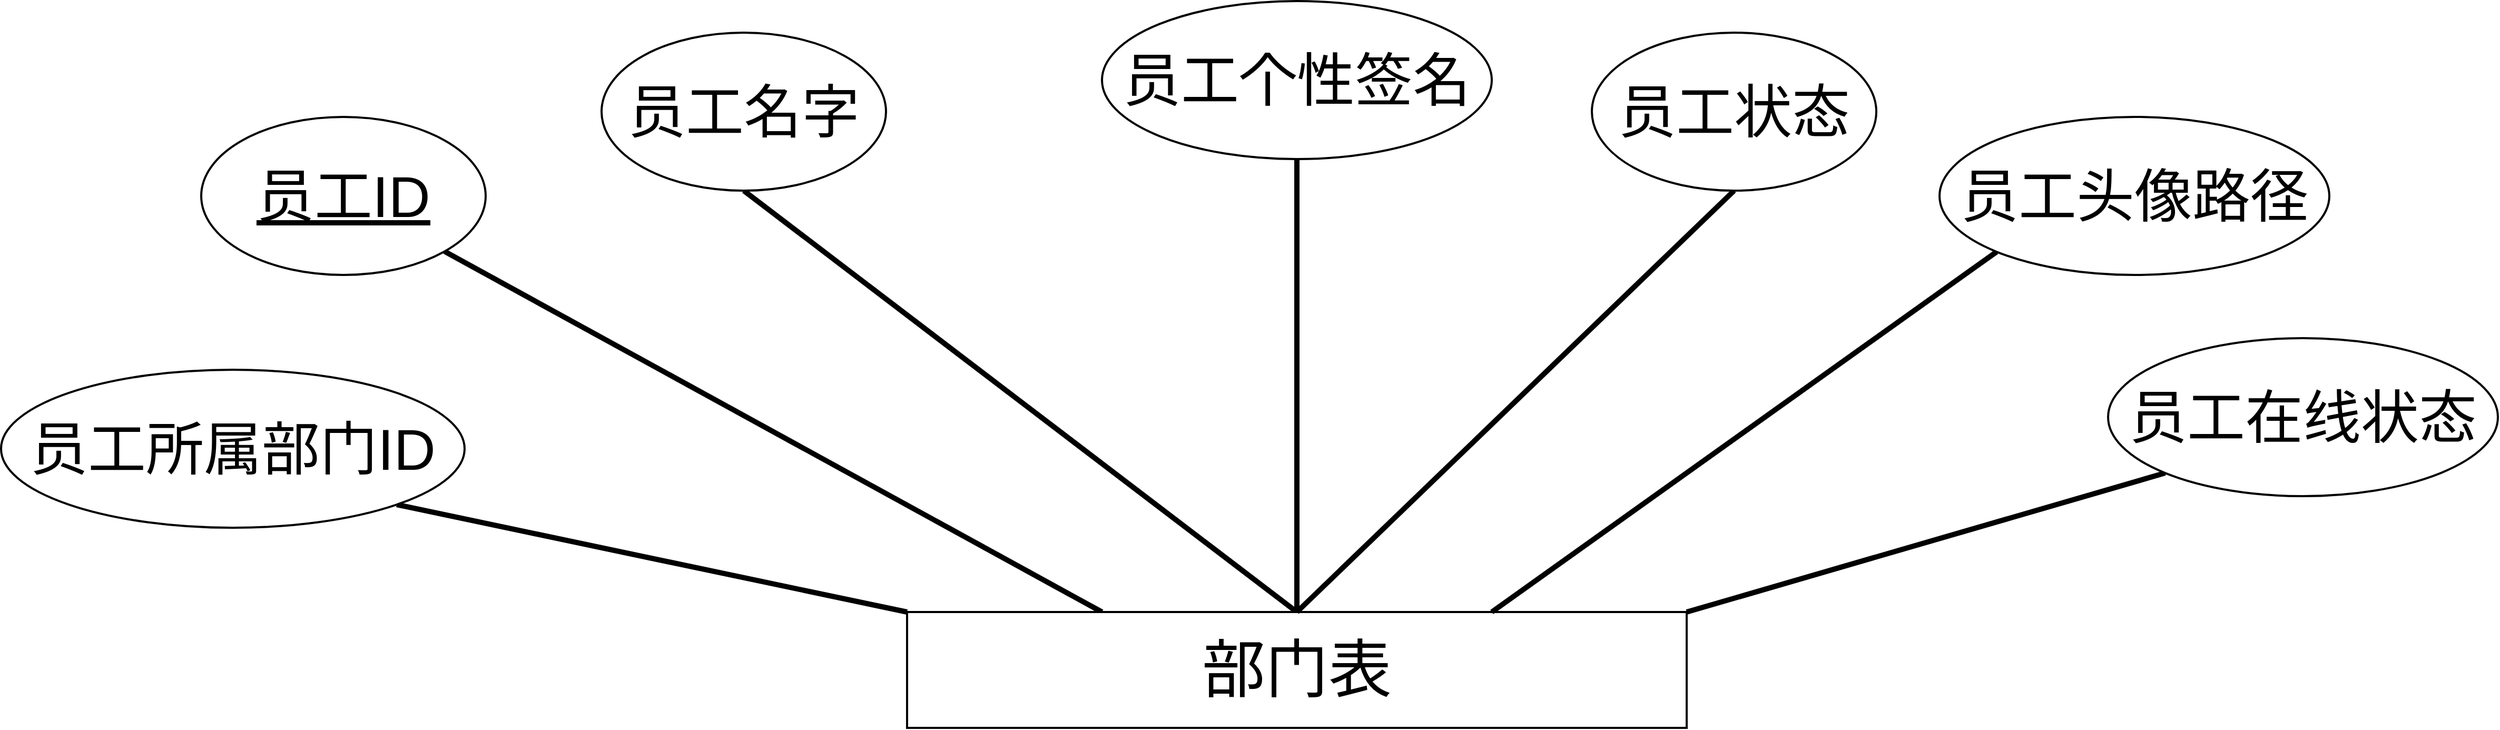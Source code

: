 <mxfile version="24.0.7" type="github">
  <diagram name="第 1 页" id="pYia0tUmUrKNLH5nOQHw">
    <mxGraphModel dx="3473" dy="1957" grid="1" gridSize="10" guides="1" tooltips="1" connect="1" arrows="1" fold="1" page="1" pageScale="1" pageWidth="3000" pageHeight="900" math="0" shadow="0">
      <root>
        <mxCell id="0" />
        <mxCell id="1" parent="0" />
        <mxCell id="wWlMJsLargpAoPt0Z73d-1" style="rounded=0;orthogonalLoop=1;jettySize=auto;html=1;exitX=0;exitY=0;exitDx=0;exitDy=0;entryX=1;entryY=1;entryDx=0;entryDy=0;strokeWidth=5;startArrow=none;startFill=0;endArrow=none;endFill=0;" edge="1" parent="1" source="wWlMJsLargpAoPt0Z73d-5" target="wWlMJsLargpAoPt0Z73d-6">
          <mxGeometry relative="1" as="geometry" />
        </mxCell>
        <mxCell id="wWlMJsLargpAoPt0Z73d-2" style="edgeStyle=none;rounded=0;orthogonalLoop=1;jettySize=auto;html=1;exitX=0.25;exitY=0;exitDx=0;exitDy=0;strokeWidth=5;endArrow=none;endFill=0;" edge="1" parent="1" source="wWlMJsLargpAoPt0Z73d-5" target="wWlMJsLargpAoPt0Z73d-7">
          <mxGeometry relative="1" as="geometry" />
        </mxCell>
        <mxCell id="wWlMJsLargpAoPt0Z73d-3" style="edgeStyle=none;rounded=0;orthogonalLoop=1;jettySize=auto;html=1;exitX=0.5;exitY=0;exitDx=0;exitDy=0;entryX=0.5;entryY=1;entryDx=0;entryDy=0;strokeWidth=5;endArrow=none;endFill=0;" edge="1" parent="1" source="wWlMJsLargpAoPt0Z73d-5" target="wWlMJsLargpAoPt0Z73d-8">
          <mxGeometry relative="1" as="geometry" />
        </mxCell>
        <mxCell id="wWlMJsLargpAoPt0Z73d-4" style="rounded=0;orthogonalLoop=1;jettySize=auto;html=1;entryX=0.5;entryY=1;entryDx=0;entryDy=0;strokeWidth=5;endArrow=none;endFill=0;" edge="1" parent="1" source="wWlMJsLargpAoPt0Z73d-5" target="wWlMJsLargpAoPt0Z73d-9">
          <mxGeometry relative="1" as="geometry" />
        </mxCell>
        <mxCell id="wWlMJsLargpAoPt0Z73d-5" value="部门表" style="html=1;whiteSpace=wrap;fontSize=60;strokeWidth=2;" vertex="1" parent="1">
          <mxGeometry x="1220" y="660" width="740" height="110" as="geometry" />
        </mxCell>
        <mxCell id="wWlMJsLargpAoPt0Z73d-6" value="员工所属部门ID" style="ellipse;whiteSpace=wrap;html=1;fontSize=55;strokeWidth=2;fontStyle=0" vertex="1" parent="1">
          <mxGeometry x="360" y="430" width="440" height="150" as="geometry" />
        </mxCell>
        <mxCell id="wWlMJsLargpAoPt0Z73d-7" value="员工ID" style="ellipse;whiteSpace=wrap;html=1;fontSize=55;strokeWidth=2;fontStyle=4" vertex="1" parent="1">
          <mxGeometry x="550" y="190" width="270" height="150" as="geometry" />
        </mxCell>
        <mxCell id="wWlMJsLargpAoPt0Z73d-8" value="员工名字" style="ellipse;whiteSpace=wrap;html=1;fontSize=55;strokeWidth=2;" vertex="1" parent="1">
          <mxGeometry x="930" y="110" width="270" height="150" as="geometry" />
        </mxCell>
        <mxCell id="wWlMJsLargpAoPt0Z73d-9" value="员工个性签名" style="ellipse;whiteSpace=wrap;html=1;fontSize=55;strokeWidth=2;" vertex="1" parent="1">
          <mxGeometry x="1405" y="80" width="370" height="150" as="geometry" />
        </mxCell>
        <mxCell id="wWlMJsLargpAoPt0Z73d-15" style="edgeStyle=none;rounded=0;orthogonalLoop=1;jettySize=auto;html=1;exitX=0.5;exitY=1;exitDx=0;exitDy=0;entryX=0.5;entryY=0;entryDx=0;entryDy=0;strokeWidth=5;endArrow=none;endFill=0;" edge="1" parent="1" source="wWlMJsLargpAoPt0Z73d-10" target="wWlMJsLargpAoPt0Z73d-5">
          <mxGeometry relative="1" as="geometry" />
        </mxCell>
        <mxCell id="wWlMJsLargpAoPt0Z73d-10" value="员工状态" style="ellipse;whiteSpace=wrap;html=1;fontSize=55;strokeWidth=2;" vertex="1" parent="1">
          <mxGeometry x="1870" y="110" width="270" height="150" as="geometry" />
        </mxCell>
        <mxCell id="wWlMJsLargpAoPt0Z73d-16" style="edgeStyle=none;rounded=0;orthogonalLoop=1;jettySize=auto;html=1;exitX=0;exitY=1;exitDx=0;exitDy=0;entryX=0.75;entryY=0;entryDx=0;entryDy=0;strokeWidth=5;endArrow=none;endFill=0;" edge="1" parent="1" source="wWlMJsLargpAoPt0Z73d-11" target="wWlMJsLargpAoPt0Z73d-5">
          <mxGeometry relative="1" as="geometry" />
        </mxCell>
        <mxCell id="wWlMJsLargpAoPt0Z73d-11" value="员工头像路径" style="ellipse;whiteSpace=wrap;html=1;fontSize=55;strokeWidth=2;" vertex="1" parent="1">
          <mxGeometry x="2200" y="190" width="370" height="150" as="geometry" />
        </mxCell>
        <mxCell id="wWlMJsLargpAoPt0Z73d-17" style="edgeStyle=none;rounded=0;orthogonalLoop=1;jettySize=auto;html=1;exitX=0;exitY=1;exitDx=0;exitDy=0;entryX=1;entryY=0;entryDx=0;entryDy=0;strokeWidth=5;endArrow=none;endFill=0;" edge="1" parent="1" source="wWlMJsLargpAoPt0Z73d-12" target="wWlMJsLargpAoPt0Z73d-5">
          <mxGeometry relative="1" as="geometry" />
        </mxCell>
        <mxCell id="wWlMJsLargpAoPt0Z73d-12" value="员工在线状态" style="ellipse;whiteSpace=wrap;html=1;fontSize=55;strokeWidth=2;" vertex="1" parent="1">
          <mxGeometry x="2360" y="400" width="370" height="150" as="geometry" />
        </mxCell>
      </root>
    </mxGraphModel>
  </diagram>
</mxfile>
